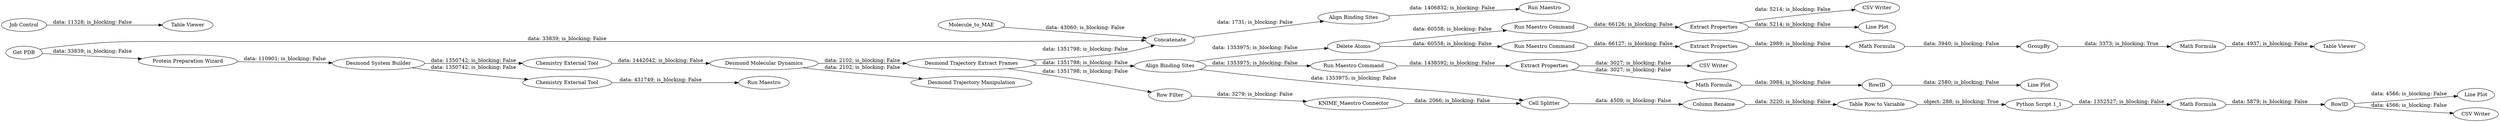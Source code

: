 digraph {
	"-3675422301954388500_247" [label="Run Maestro"]
	"-3675422301954388500_8416" [label="Math Formula"]
	"4896248792175162628_8382" [label="Python Script 1_1"]
	"-3675422301954388500_8418" [label="Table Viewer"]
	"-3675422301954388500_8405" [label="Align Binding Sites"]
	"-3675422301954388500_8399" [label="Line Plot"]
	"-3675422301954388500_8400" [label="Table Viewer"]
	"-3675422301954388500_8397" [label="Math Formula"]
	"4896248792175162628_8417" [label="Cell Splitter"]
	"-6588270818991681148_248" [label=Molecule_to_MAE]
	"-3675422301954388500_8426" [label="Desmond Molecular Dynamics"]
	"-3675422301954388500_8394" [label="Row Filter"]
	"4896248792175162628_8412" [label=RowID]
	"-3675422301954388500_8413" [label="Desmond Trajectory Manipulation"]
	"4896248792175162628_8385" [label="Table Row to Variable"]
	"-3675422301954388500_8401" [label=GroupBy]
	"-6588270818991681148_245" [label=Concatenate]
	"-3675422301954388500_8407" [label="Run Maestro Command"]
	"-3675422301954388500_8421" [label="Job Control"]
	"-3675422301954388500_8408" [label="Extract Properties"]
	"-3675422301954388500_8417" [label="Math Formula"]
	"4896248792175162628_8386" [label="Column Rename"]
	"-3675422301954388500_8420" [label="Chemistry External Tool"]
	"4896248792175162628_8416" [label="Math Formula"]
	"-6588270818991681148_173" [label="Align Binding Sites"]
	"-3675422301954388500_8402" [label="Desmond Trajectory Extract Frames"]
	"-3675422301954388500_8393" [label="Extract Properties"]
	"-3675422301954388500_8403" [label="Line Plot"]
	"-3675422301954388500_8422" [label="CSV Writer"]
	"-3675422301954388500_8424" [label="CSV Writer"]
	"-3675422301954388500_8409" [label="Delete Atoms"]
	"-3675422301954388500_8406" [label="Run Maestro Command"]
	"-3675422301954388500_8414" [label="Run Maestro"]
	"-3675422301954388500_8411" [label="Run Maestro Command"]
	"-3675422301954388500_94" [label="Protein Preparation Wizard"]
	"-3675422301954388500_8404" [label="Extract Properties"]
	"-3675422301954388500_92" [label="Get PDB"]
	"-3675422301954388500_8398" [label="Line Plot"]
	"-3675422301954388500_8412" [label=RowID]
	"-3675422301954388500_8415" [label="Chemistry External Tool"]
	"-3675422301954388500_8390" [label="Desmond System Builder"]
	"-3675422301954388500_8392" [label="KNIME_Maestro Connector"]
	"-3675422301954388500_8423" [label="CSV Writer"]
	"-3675422301954388500_8392" -> "4896248792175162628_8417" [label="data: 2066; is_blocking: False"]
	"-3675422301954388500_8390" -> "-3675422301954388500_8420" [label="data: 1350742; is_blocking: False"]
	"-3675422301954388500_8409" -> "-3675422301954388500_8407" [label="data: 60558; is_blocking: False"]
	"-3675422301954388500_8405" -> "-3675422301954388500_8411" [label="data: 1353975; is_blocking: False"]
	"-3675422301954388500_8402" -> "-6588270818991681148_245" [label="data: 1351798; is_blocking: False"]
	"-3675422301954388500_92" -> "-3675422301954388500_94" [label="data: 33839; is_blocking: False"]
	"-3675422301954388500_8394" -> "-3675422301954388500_8392" [label="data: 3279; is_blocking: False"]
	"-3675422301954388500_8421" -> "-3675422301954388500_8418" [label="data: 11328; is_blocking: False"]
	"-3675422301954388500_8402" -> "-3675422301954388500_8394" [label="data: 1351798; is_blocking: False"]
	"4896248792175162628_8382" -> "4896248792175162628_8416" [label="data: 1352527; is_blocking: False"]
	"4896248792175162628_8417" -> "4896248792175162628_8386" [label="data: 4509; is_blocking: False"]
	"-6588270818991681148_173" -> "-3675422301954388500_247" [label="data: 1406832; is_blocking: False"]
	"-3675422301954388500_8404" -> "-3675422301954388500_8398" [label="data: 5214; is_blocking: False"]
	"-3675422301954388500_8405" -> "-3675422301954388500_8409" [label="data: 1353975; is_blocking: False"]
	"-3675422301954388500_8412" -> "-3675422301954388500_8399" [label="data: 2580; is_blocking: False"]
	"-3675422301954388500_94" -> "-3675422301954388500_8390" [label="data: 110901; is_blocking: False"]
	"-3675422301954388500_8426" -> "-3675422301954388500_8402" [label="data: 2102; is_blocking: False"]
	"4896248792175162628_8416" -> "4896248792175162628_8412" [label="data: 5879; is_blocking: False"]
	"-3675422301954388500_8405" -> "4896248792175162628_8417" [label="data: 1353975; is_blocking: False"]
	"-3675422301954388500_8402" -> "-3675422301954388500_8405" [label="data: 1351798; is_blocking: False"]
	"-3675422301954388500_8409" -> "-3675422301954388500_8406" [label="data: 60558; is_blocking: False"]
	"-3675422301954388500_92" -> "-6588270818991681148_245" [label="data: 33839; is_blocking: False"]
	"-3675422301954388500_8420" -> "-3675422301954388500_8414" [label="data: 431749; is_blocking: False"]
	"-3675422301954388500_8415" -> "-3675422301954388500_8426" [label="data: 1442042; is_blocking: False"]
	"-3675422301954388500_8411" -> "-3675422301954388500_8408" [label="data: 1438592; is_blocking: False"]
	"-3675422301954388500_8406" -> "-3675422301954388500_8393" [label="data: 66127; is_blocking: False"]
	"-3675422301954388500_8416" -> "-3675422301954388500_8412" [label="data: 3984; is_blocking: False"]
	"-3675422301954388500_8417" -> "-3675422301954388500_8401" [label="data: 3940; is_blocking: False"]
	"-3675422301954388500_8390" -> "-3675422301954388500_8415" [label="data: 1350742; is_blocking: False"]
	"4896248792175162628_8412" -> "-3675422301954388500_8422" [label="data: 4566; is_blocking: False"]
	"-3675422301954388500_8426" -> "-3675422301954388500_8413" [label="data: 2102; is_blocking: False"]
	"4896248792175162628_8386" -> "4896248792175162628_8385" [label="data: 3220; is_blocking: False"]
	"4896248792175162628_8385" -> "4896248792175162628_8382" [label="object: 288; is_blocking: True"]
	"-3675422301954388500_8408" -> "-3675422301954388500_8416" [label="data: 3027; is_blocking: False"]
	"-3675422301954388500_8397" -> "-3675422301954388500_8400" [label="data: 4937; is_blocking: False"]
	"-3675422301954388500_8404" -> "-3675422301954388500_8423" [label="data: 5214; is_blocking: False"]
	"-3675422301954388500_8408" -> "-3675422301954388500_8424" [label="data: 3027; is_blocking: False"]
	"-3675422301954388500_8393" -> "-3675422301954388500_8417" [label="data: 2989; is_blocking: False"]
	"-6588270818991681148_245" -> "-6588270818991681148_173" [label="data: 1731; is_blocking: False"]
	"-3675422301954388500_8401" -> "-3675422301954388500_8397" [label="data: 3373; is_blocking: True"]
	"-3675422301954388500_8407" -> "-3675422301954388500_8404" [label="data: 66126; is_blocking: False"]
	"-6588270818991681148_248" -> "-6588270818991681148_245" [label="data: 43060; is_blocking: False"]
	"4896248792175162628_8412" -> "-3675422301954388500_8403" [label="data: 4566; is_blocking: False"]
	rankdir=LR
}

